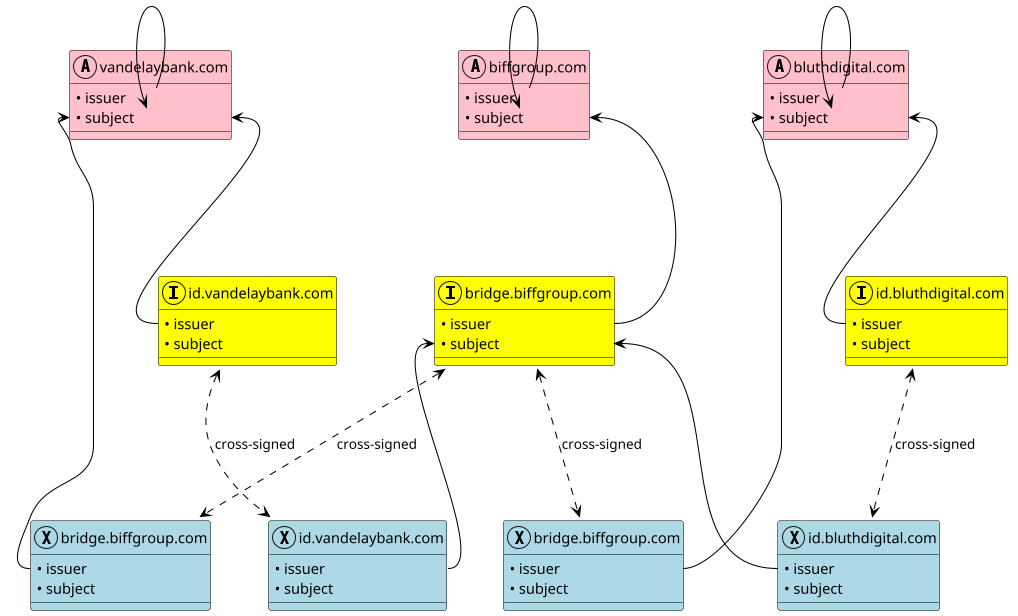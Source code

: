 @startuml
skinparam dpi 100

skinparam class {
BackgroundColor transparent
ArrowColor black
BorderColor black
}

skinparam object {
BackgroundColor transparent
ArrowColor black
BorderColor black
}

skinparam classAttributeIconSize 0

class biffgroup_com as "biffgroup.com" << (A,transparent) >> #pink {
  • issuer
  • subject
}

class bridge_biffgroup_com as "bridge.biffgroup.com" << (I,transparent) >> #yellow {
  • issuer
  • subject
}

class bluthdigital_com as "bluthdigital.com" << (A,transparent) >> #pink {
  • issuer
  • subject
}

class bridge_biffgroup_com_bluthdigital_com as "bridge.biffgroup.com" << (X,transparent) >> #lightblue {
  • issuer
  • subject
}

class id_bluthdigital_com as "id.bluthdigital.com" << (I,transparent) >> #yellow {
  • issuer
  • subject
}

class id_bluthdigital_com_x_bridge_biffgroup_com as "id.bluthdigital.com" << (X,transparent) >> #lightblue {
  • issuer
  • subject
}

class vandelaybank_com as "vandelaybank.com" << (A,transparent) >> #pink {
  • issuer
  • subject
}

class bridge_biffgroup_com_vandelaybank_com as "bridge.biffgroup.com" << (X,transparent) >> #lightblue {
  • issuer
  • subject
}

class id_vandelaybank_com as "id.vandelaybank.com" << (I,transparent) >> #yellow {
  • issuer
  • subject
}

class id_vandelaybank_com_x_bridge_biffgroup_com as "id.vandelaybank.com" << (X,transparent) >> #lightblue {
  • issuer
  • subject
}

biffgroup_com::issuer -> biffgroup_com::subject
bluthdigital_com::issuer -> bluthdigital_com::subject

bridge_biffgroup_com::issuer ---up> biffgroup_com::subject

bridge_biffgroup_com_bluthdigital_com::issuer ---up> bluthdigital_com::subject

bridge_biffgroup_com_bluthdigital_com <...up> bridge_biffgroup_com : cross-signed

id_bluthdigital_com::issuer ---up> bluthdigital_com::subject

id_bluthdigital_com_x_bridge_biffgroup_com::issuer ---up> bridge_biffgroup_com::subject

id_bluthdigital_com_x_bridge_biffgroup_com <...up> id_bluthdigital_com : cross-signed


vandelaybank_com::issuer -> vandelaybank_com::subject


bridge_biffgroup_com_vandelaybank_com::issuer ---up> vandelaybank_com::subject

bridge_biffgroup_com_vandelaybank_com <...up> bridge_biffgroup_com : cross-signed

id_vandelaybank_com::issuer ---up> vandelaybank_com::subject

id_vandelaybank_com_x_bridge_biffgroup_com::issuer ---up> bridge_biffgroup_com::subject

id_vandelaybank_com_x_bridge_biffgroup_com <...up> id_vandelaybank_com : cross-signed


@enduml